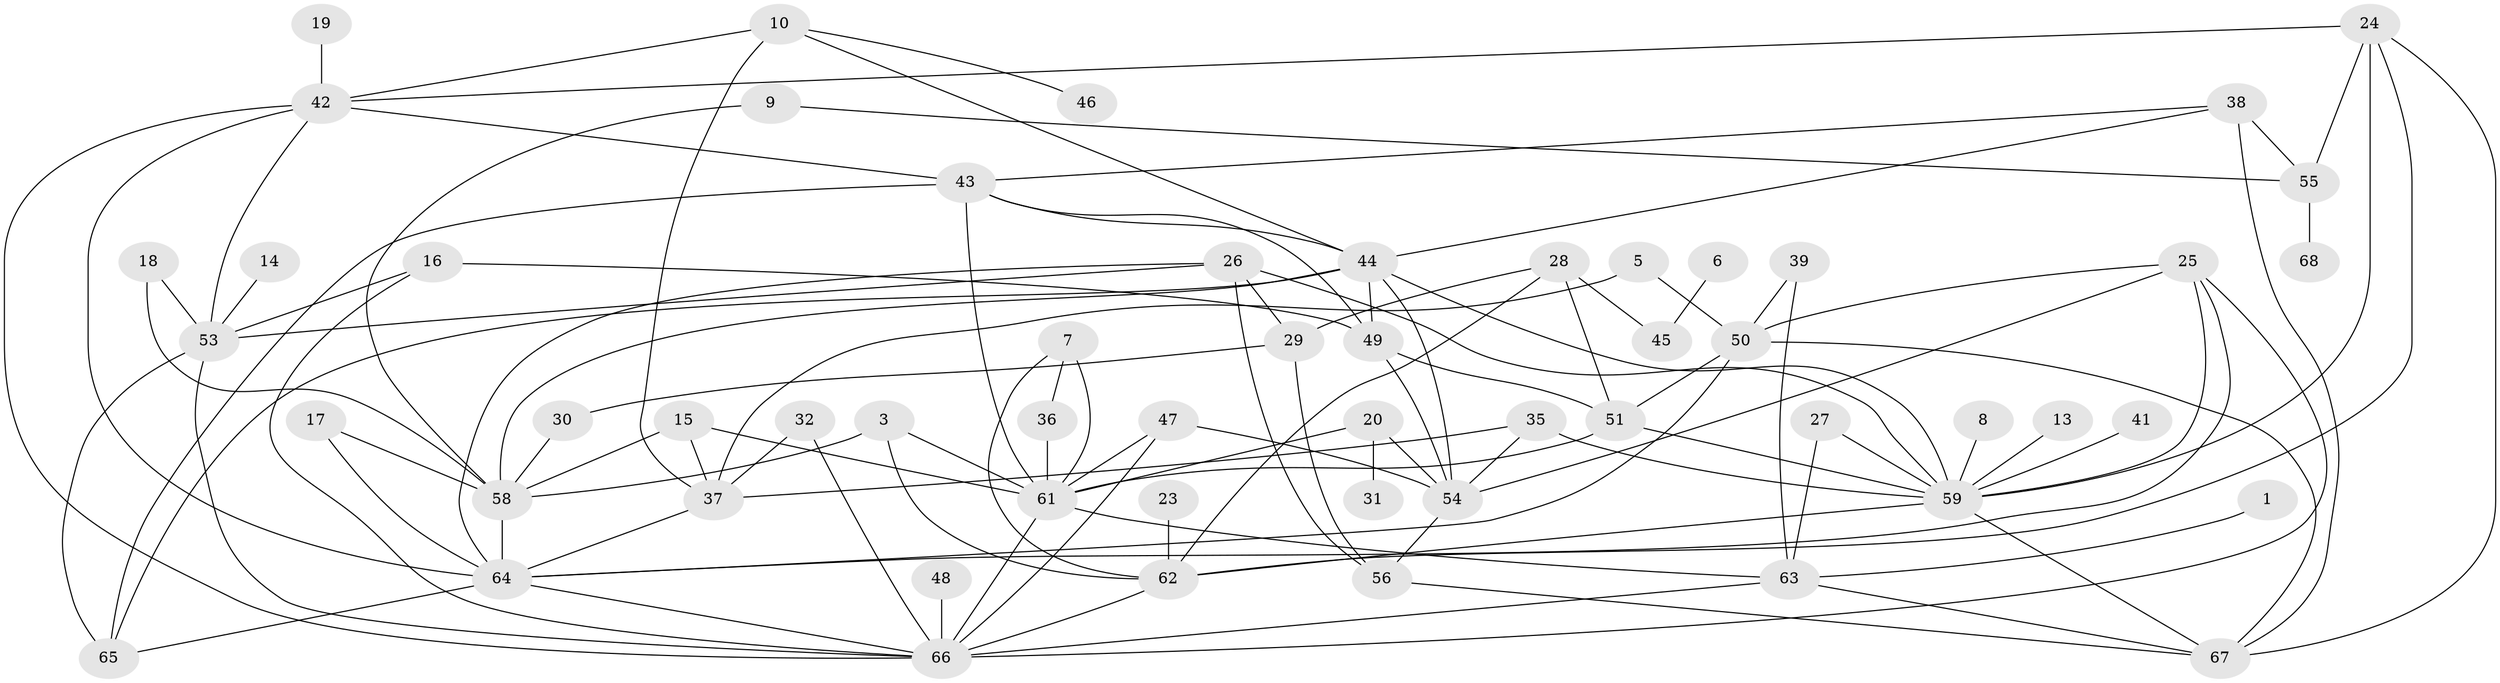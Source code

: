 // original degree distribution, {2: 0.21323529411764705, 1: 0.16911764705882354, 3: 0.25735294117647056, 6: 0.03676470588235294, 4: 0.15441176470588236, 0: 0.08088235294117647, 5: 0.07352941176470588, 7: 0.014705882352941176}
// Generated by graph-tools (version 1.1) at 2025/46/03/06/25 01:46:56]
// undirected, 56 vertices, 111 edges
graph export_dot {
graph [start="1"]
  node [color=gray90,style=filled];
  1;
  3;
  5;
  6;
  7;
  8;
  9;
  10;
  13;
  14;
  15;
  16;
  17;
  18;
  19;
  20;
  23;
  24;
  25;
  26;
  27;
  28;
  29;
  30;
  31;
  32;
  35;
  36;
  37;
  38;
  39;
  41;
  42;
  43;
  44;
  45;
  46;
  47;
  48;
  49;
  50;
  51;
  53;
  54;
  55;
  56;
  58;
  59;
  61;
  62;
  63;
  64;
  65;
  66;
  67;
  68;
  1 -- 63 [weight=1.0];
  3 -- 58 [weight=1.0];
  3 -- 61 [weight=1.0];
  3 -- 62 [weight=1.0];
  5 -- 37 [weight=1.0];
  5 -- 50 [weight=1.0];
  6 -- 45 [weight=1.0];
  7 -- 36 [weight=1.0];
  7 -- 61 [weight=1.0];
  7 -- 62 [weight=1.0];
  8 -- 59 [weight=1.0];
  9 -- 55 [weight=1.0];
  9 -- 58 [weight=1.0];
  10 -- 37 [weight=1.0];
  10 -- 42 [weight=1.0];
  10 -- 44 [weight=1.0];
  10 -- 46 [weight=1.0];
  13 -- 59 [weight=1.0];
  14 -- 53 [weight=1.0];
  15 -- 37 [weight=1.0];
  15 -- 58 [weight=1.0];
  15 -- 61 [weight=1.0];
  16 -- 49 [weight=1.0];
  16 -- 53 [weight=1.0];
  16 -- 66 [weight=1.0];
  17 -- 58 [weight=1.0];
  17 -- 64 [weight=1.0];
  18 -- 53 [weight=1.0];
  18 -- 58 [weight=1.0];
  19 -- 42 [weight=1.0];
  20 -- 31 [weight=1.0];
  20 -- 54 [weight=1.0];
  20 -- 61 [weight=1.0];
  23 -- 62 [weight=1.0];
  24 -- 42 [weight=1.0];
  24 -- 55 [weight=1.0];
  24 -- 59 [weight=1.0];
  24 -- 62 [weight=1.0];
  24 -- 67 [weight=1.0];
  25 -- 50 [weight=1.0];
  25 -- 54 [weight=1.0];
  25 -- 59 [weight=1.0];
  25 -- 64 [weight=1.0];
  25 -- 66 [weight=1.0];
  26 -- 29 [weight=1.0];
  26 -- 53 [weight=1.0];
  26 -- 56 [weight=1.0];
  26 -- 59 [weight=1.0];
  26 -- 64 [weight=1.0];
  27 -- 59 [weight=1.0];
  27 -- 63 [weight=1.0];
  28 -- 29 [weight=1.0];
  28 -- 45 [weight=1.0];
  28 -- 51 [weight=2.0];
  28 -- 62 [weight=1.0];
  29 -- 30 [weight=1.0];
  29 -- 56 [weight=1.0];
  30 -- 58 [weight=1.0];
  32 -- 37 [weight=1.0];
  32 -- 66 [weight=1.0];
  35 -- 37 [weight=1.0];
  35 -- 54 [weight=1.0];
  35 -- 59 [weight=1.0];
  36 -- 61 [weight=1.0];
  37 -- 64 [weight=1.0];
  38 -- 43 [weight=1.0];
  38 -- 44 [weight=1.0];
  38 -- 55 [weight=1.0];
  38 -- 67 [weight=1.0];
  39 -- 50 [weight=1.0];
  39 -- 63 [weight=1.0];
  41 -- 59 [weight=1.0];
  42 -- 43 [weight=1.0];
  42 -- 53 [weight=1.0];
  42 -- 64 [weight=1.0];
  42 -- 66 [weight=1.0];
  43 -- 44 [weight=1.0];
  43 -- 49 [weight=1.0];
  43 -- 61 [weight=1.0];
  43 -- 65 [weight=1.0];
  44 -- 49 [weight=1.0];
  44 -- 54 [weight=1.0];
  44 -- 58 [weight=1.0];
  44 -- 59 [weight=1.0];
  44 -- 65 [weight=1.0];
  47 -- 54 [weight=2.0];
  47 -- 61 [weight=2.0];
  47 -- 66 [weight=1.0];
  48 -- 66 [weight=1.0];
  49 -- 51 [weight=1.0];
  49 -- 54 [weight=1.0];
  50 -- 51 [weight=1.0];
  50 -- 64 [weight=1.0];
  50 -- 67 [weight=1.0];
  51 -- 59 [weight=1.0];
  51 -- 61 [weight=1.0];
  53 -- 65 [weight=1.0];
  53 -- 66 [weight=1.0];
  54 -- 56 [weight=1.0];
  55 -- 68 [weight=1.0];
  56 -- 67 [weight=1.0];
  58 -- 64 [weight=1.0];
  59 -- 62 [weight=1.0];
  59 -- 67 [weight=1.0];
  61 -- 63 [weight=1.0];
  61 -- 66 [weight=1.0];
  62 -- 66 [weight=1.0];
  63 -- 66 [weight=1.0];
  63 -- 67 [weight=1.0];
  64 -- 65 [weight=1.0];
  64 -- 66 [weight=1.0];
}
